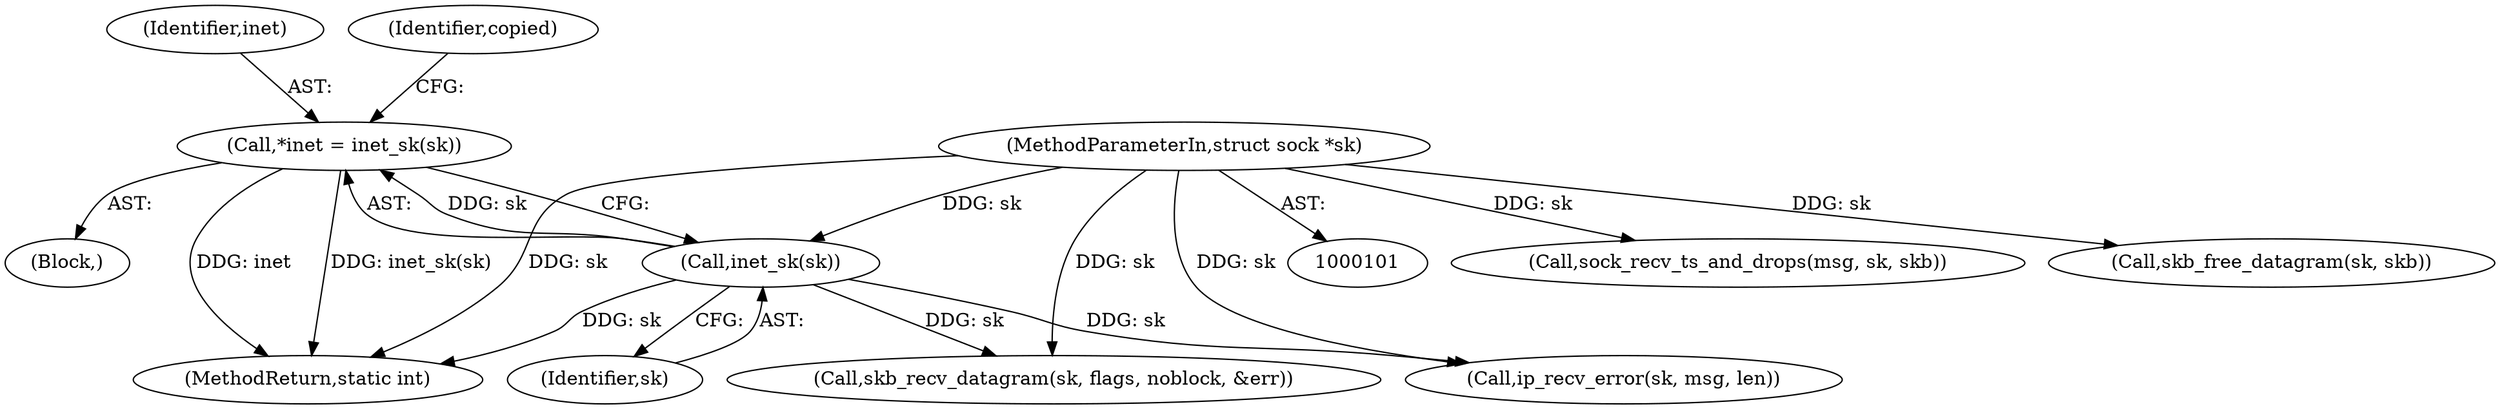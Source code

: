digraph "0_linux_bceaa90240b6019ed73b49965eac7d167610be69_1@pointer" {
"1000111" [label="(Call,*inet = inet_sk(sk))"];
"1000113" [label="(Call,inet_sk(sk))"];
"1000103" [label="(MethodParameterIn,struct sock *sk)"];
"1000152" [label="(Call,skb_recv_datagram(sk, flags, noblock, &err))"];
"1000111" [label="(Call,*inet = inet_sk(sk))"];
"1000192" [label="(Call,sock_recv_ts_and_drops(msg, sk, skb))"];
"1000112" [label="(Identifier,inet)"];
"1000252" [label="(Call,skb_free_datagram(sk, skb))"];
"1000262" [label="(MethodReturn,static int)"];
"1000113" [label="(Call,inet_sk(sk))"];
"1000117" [label="(Identifier,copied)"];
"1000114" [label="(Identifier,sk)"];
"1000145" [label="(Call,ip_recv_error(sk, msg, len))"];
"1000103" [label="(MethodParameterIn,struct sock *sk)"];
"1000109" [label="(Block,)"];
"1000111" -> "1000109"  [label="AST: "];
"1000111" -> "1000113"  [label="CFG: "];
"1000112" -> "1000111"  [label="AST: "];
"1000113" -> "1000111"  [label="AST: "];
"1000117" -> "1000111"  [label="CFG: "];
"1000111" -> "1000262"  [label="DDG: inet"];
"1000111" -> "1000262"  [label="DDG: inet_sk(sk)"];
"1000113" -> "1000111"  [label="DDG: sk"];
"1000113" -> "1000114"  [label="CFG: "];
"1000114" -> "1000113"  [label="AST: "];
"1000113" -> "1000262"  [label="DDG: sk"];
"1000103" -> "1000113"  [label="DDG: sk"];
"1000113" -> "1000145"  [label="DDG: sk"];
"1000113" -> "1000152"  [label="DDG: sk"];
"1000103" -> "1000101"  [label="AST: "];
"1000103" -> "1000262"  [label="DDG: sk"];
"1000103" -> "1000145"  [label="DDG: sk"];
"1000103" -> "1000152"  [label="DDG: sk"];
"1000103" -> "1000192"  [label="DDG: sk"];
"1000103" -> "1000252"  [label="DDG: sk"];
}
